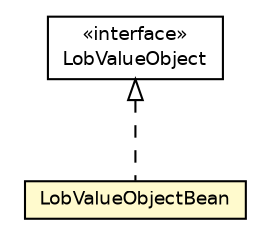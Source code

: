 #!/usr/local/bin/dot
#
# Class diagram 
# Generated by UmlGraph version 4.6 (http://www.spinellis.gr/sw/umlgraph)
#

digraph G {
	edge [fontname="Helvetica",fontsize=10,labelfontname="Helvetica",labelfontsize=10];
	node [fontname="Helvetica",fontsize=10,shape=plaintext];
	// org.synchronoss.cpo.jdbc.LobValueObjectBean
	c1060 [label=<<table border="0" cellborder="1" cellspacing="0" cellpadding="2" port="p" bgcolor="lemonChiffon" href="./LobValueObjectBean.html">
		<tr><td><table border="0" cellspacing="0" cellpadding="1">
			<tr><td> LobValueObjectBean </td></tr>
		</table></td></tr>
		</table>>, fontname="Helvetica", fontcolor="black", fontsize=9.0];
	// org.synchronoss.cpo.jdbc.LobValueObject
	c1061 [label=<<table border="0" cellborder="1" cellspacing="0" cellpadding="2" port="p" href="./LobValueObject.html">
		<tr><td><table border="0" cellspacing="0" cellpadding="1">
			<tr><td> &laquo;interface&raquo; </td></tr>
			<tr><td> LobValueObject </td></tr>
		</table></td></tr>
		</table>>, fontname="Helvetica", fontcolor="black", fontsize=9.0];
	//org.synchronoss.cpo.jdbc.LobValueObjectBean implements org.synchronoss.cpo.jdbc.LobValueObject
	c1061:p -> c1060:p [dir=back,arrowtail=empty,style=dashed];
}

